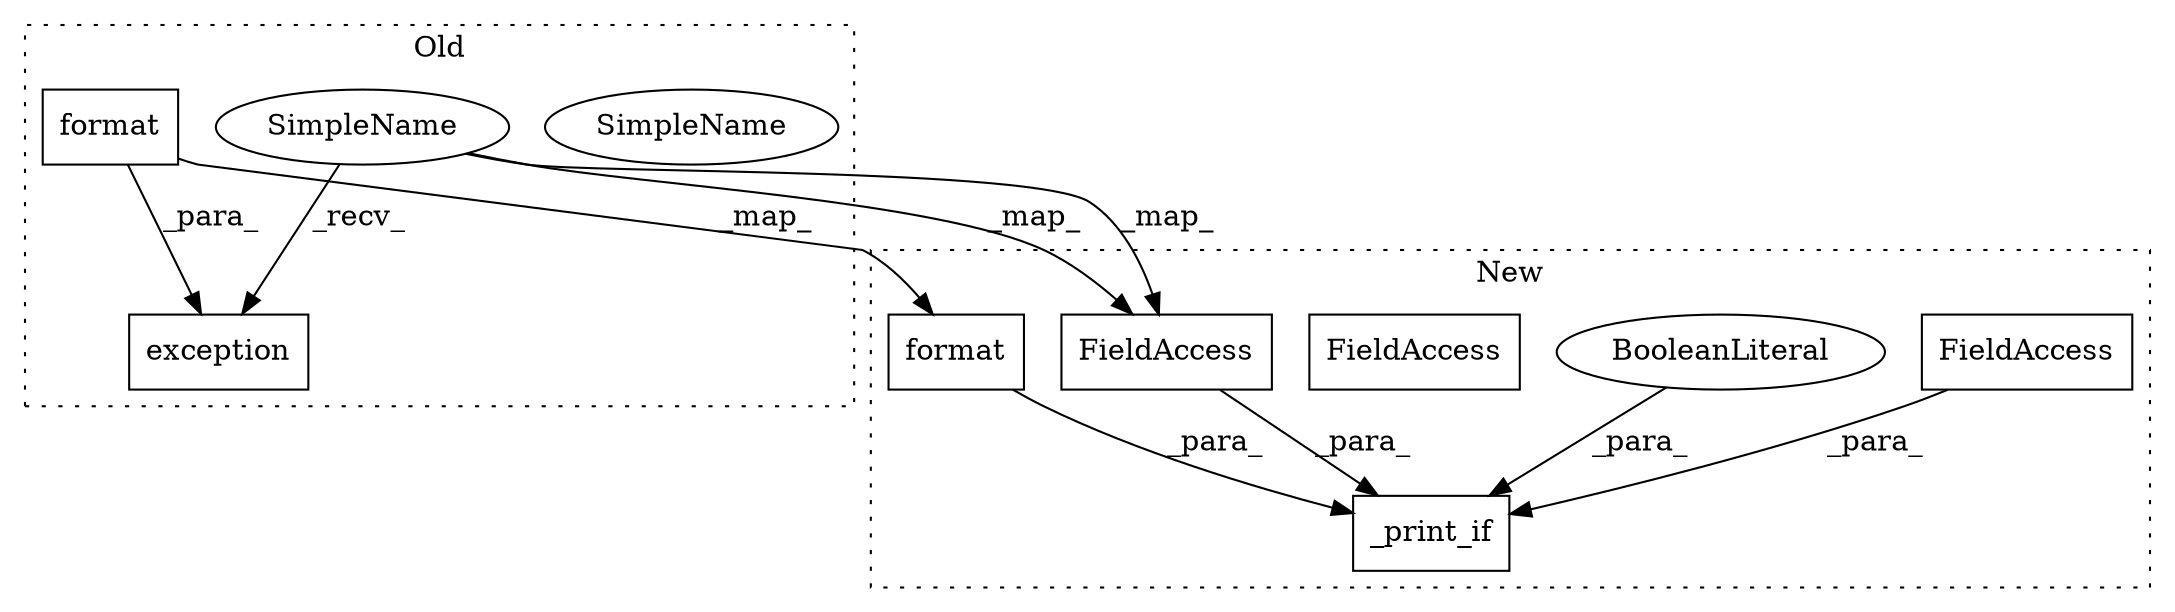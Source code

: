 digraph G {
subgraph cluster0 {
1 [label="exception" a="32" s="33176,33236" l="10,1" shape="box"];
5 [label="SimpleName" a="42" s="33168" l="7" shape="ellipse"];
8 [label="SimpleName" a="42" s="33168" l="7" shape="ellipse"];
10 [label="format" a="32" s="33223,33235" l="7,1" shape="box"];
label = "Old";
style="dotted";
}
subgraph cluster1 {
2 [label="_print_if" a="32" s="32126,32211" l="10,1" shape="box"];
3 [label="FieldAccess" a="22" s="32194" l="12" shape="box"];
4 [label="BooleanLiteral" a="9" s="32207" l="4" shape="ellipse"];
6 [label="FieldAccess" a="22" s="32187" l="6" shape="box"];
7 [label="FieldAccess" a="22" s="32187" l="6" shape="box"];
9 [label="format" a="32" s="32173,32185" l="7,1" shape="box"];
label = "New";
style="dotted";
}
3 -> 2 [label="_para_"];
4 -> 2 [label="_para_"];
7 -> 2 [label="_para_"];
8 -> 7 [label="_map_"];
8 -> 7 [label="_map_"];
8 -> 1 [label="_recv_"];
9 -> 2 [label="_para_"];
10 -> 9 [label="_map_"];
10 -> 1 [label="_para_"];
}